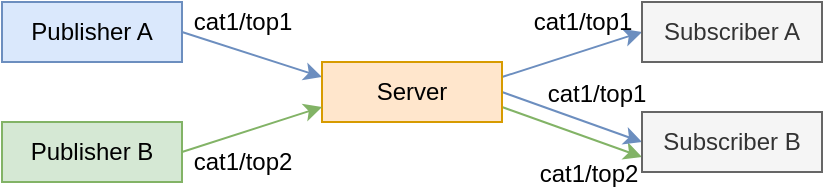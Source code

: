 <mxfile version="11.1.4" type="device"><diagram id="6hGFLwfOUW9BJ-s0fimq" name="Page-1"><mxGraphModel dx="517" dy="454" grid="1" gridSize="10" guides="1" tooltips="1" connect="1" arrows="1" fold="1" page="1" pageScale="1" pageWidth="827" pageHeight="1169" math="0" shadow="0"><root><mxCell id="0"/><mxCell id="1" parent="0"/><mxCell id="9trX4bpq19_DYsH1vh8i-23" style="rounded=0;orthogonalLoop=1;jettySize=auto;html=1;exitX=1;exitY=0.5;exitDx=0;exitDy=0;entryX=0;entryY=0.25;entryDx=0;entryDy=0;labelBackgroundColor=none;fillColor=#dae8fc;strokeColor=#6c8ebf;" edge="1" parent="1" source="2" target="9trX4bpq19_DYsH1vh8i-9"><mxGeometry relative="1" as="geometry"/></mxCell><mxCell id="9trX4bpq19_DYsH1vh8i-27" value="cat1/top1" style="text;html=1;resizable=0;points=[];align=center;verticalAlign=middle;labelBackgroundColor=none;" vertex="1" connectable="0" parent="9trX4bpq19_DYsH1vh8i-23"><mxGeometry x="-0.151" y="-1" relative="1" as="geometry"><mxPoint x="0.5" y="-15.5" as="offset"/></mxGeometry></mxCell><mxCell id="2" value="Publisher A" style="rounded=0;whiteSpace=wrap;html=1;fillColor=#dae8fc;strokeColor=#6c8ebf;" parent="1" vertex="1"><mxGeometry x="270" y="170" width="90" height="30" as="geometry"/></mxCell><mxCell id="9trX4bpq19_DYsH1vh8i-25" style="rounded=0;orthogonalLoop=1;jettySize=auto;html=1;exitX=1;exitY=0.25;exitDx=0;exitDy=0;entryX=0;entryY=0.5;entryDx=0;entryDy=0;labelBackgroundColor=none;fillColor=#dae8fc;strokeColor=#6c8ebf;" edge="1" parent="1" source="9trX4bpq19_DYsH1vh8i-9" target="9trX4bpq19_DYsH1vh8i-13"><mxGeometry relative="1" as="geometry"/></mxCell><mxCell id="9trX4bpq19_DYsH1vh8i-29" value="cat1/top1" style="text;html=1;resizable=0;points=[];align=center;verticalAlign=middle;labelBackgroundColor=none;" vertex="1" connectable="0" parent="9trX4bpq19_DYsH1vh8i-25"><mxGeometry x="0.034" y="1" relative="1" as="geometry"><mxPoint x="4" y="-15" as="offset"/></mxGeometry></mxCell><mxCell id="9trX4bpq19_DYsH1vh8i-26" style="rounded=0;orthogonalLoop=1;jettySize=auto;html=1;exitX=1;exitY=0.75;exitDx=0;exitDy=0;entryX=0;entryY=0.75;entryDx=0;entryDy=0;labelBackgroundColor=none;fillColor=#d5e8d4;strokeColor=#82b366;" edge="1" parent="1" source="9trX4bpq19_DYsH1vh8i-9" target="9trX4bpq19_DYsH1vh8i-22"><mxGeometry relative="1" as="geometry"/></mxCell><mxCell id="9trX4bpq19_DYsH1vh8i-30" value="cat1/top2" style="text;html=1;resizable=0;points=[];align=center;verticalAlign=middle;labelBackgroundColor=none;" vertex="1" connectable="0" parent="9trX4bpq19_DYsH1vh8i-26"><mxGeometry x="0.079" y="-3" relative="1" as="geometry"><mxPoint x="6" y="17" as="offset"/></mxGeometry></mxCell><mxCell id="9trX4bpq19_DYsH1vh8i-33" style="edgeStyle=none;rounded=0;orthogonalLoop=1;jettySize=auto;html=1;exitX=1;exitY=0.5;exitDx=0;exitDy=0;entryX=0;entryY=0.5;entryDx=0;entryDy=0;labelBackgroundColor=none;fillColor=#dae8fc;strokeColor=#6c8ebf;" edge="1" parent="1" source="9trX4bpq19_DYsH1vh8i-9" target="9trX4bpq19_DYsH1vh8i-22"><mxGeometry relative="1" as="geometry"/></mxCell><mxCell id="9trX4bpq19_DYsH1vh8i-35" value="&lt;span style=&quot;&quot;&gt;cat1/top1&lt;/span&gt;" style="text;html=1;resizable=0;points=[];align=center;verticalAlign=middle;labelBackgroundColor=none;" vertex="1" connectable="0" parent="9trX4bpq19_DYsH1vh8i-33"><mxGeometry x="-0.229" y="1" relative="1" as="geometry"><mxPoint x="20" y="-8" as="offset"/></mxGeometry></mxCell><mxCell id="9trX4bpq19_DYsH1vh8i-9" value="Server" style="rounded=0;whiteSpace=wrap;html=1;fillColor=#ffe6cc;strokeColor=#d79b00;" vertex="1" parent="1"><mxGeometry x="430" y="200" width="90" height="30" as="geometry"/></mxCell><mxCell id="9trX4bpq19_DYsH1vh8i-13" value="Subscriber A" style="rounded=0;whiteSpace=wrap;html=1;fillColor=#f5f5f5;strokeColor=#666666;fontColor=#333333;" vertex="1" parent="1"><mxGeometry x="590" y="170" width="90" height="30" as="geometry"/></mxCell><mxCell id="9trX4bpq19_DYsH1vh8i-24" style="rounded=0;orthogonalLoop=1;jettySize=auto;html=1;exitX=1;exitY=0.5;exitDx=0;exitDy=0;entryX=0;entryY=0.75;entryDx=0;entryDy=0;labelBackgroundColor=none;fillColor=#d5e8d4;strokeColor=#82b366;" edge="1" parent="1" source="9trX4bpq19_DYsH1vh8i-21" target="9trX4bpq19_DYsH1vh8i-9"><mxGeometry relative="1" as="geometry"/></mxCell><mxCell id="9trX4bpq19_DYsH1vh8i-28" value="cat1/top2" style="text;html=1;resizable=0;points=[];align=center;verticalAlign=middle;labelBackgroundColor=none;" vertex="1" connectable="0" parent="9trX4bpq19_DYsH1vh8i-24"><mxGeometry x="-0.079" y="1" relative="1" as="geometry"><mxPoint x="-2" y="16.5" as="offset"/></mxGeometry></mxCell><mxCell id="9trX4bpq19_DYsH1vh8i-21" value="Publisher B" style="rounded=0;whiteSpace=wrap;html=1;fillColor=#d5e8d4;strokeColor=#82b366;" vertex="1" parent="1"><mxGeometry x="270" y="230" width="90" height="30" as="geometry"/></mxCell><mxCell id="9trX4bpq19_DYsH1vh8i-22" value="Subscriber B" style="rounded=0;whiteSpace=wrap;html=1;fillColor=#f5f5f5;strokeColor=#666666;fontColor=#333333;" vertex="1" parent="1"><mxGeometry x="590" y="225" width="90" height="30" as="geometry"/></mxCell></root></mxGraphModel></diagram></mxfile>